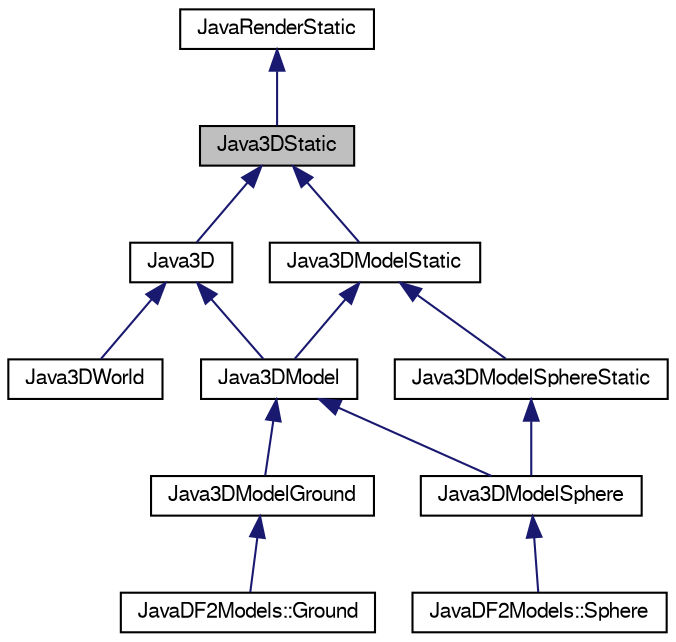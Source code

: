 digraph G
{
  bgcolor="transparent";
  edge [fontname="FreeSans",fontsize=10,labelfontname="FreeSans",labelfontsize=10];
  node [fontname="FreeSans",fontsize=10,shape=record];
  Node1 [label="Java3DStatic",height=0.2,width=0.4,color="black", fillcolor="grey75", style="filled" fontcolor="black"];
  Node2 -> Node1 [dir=back,color="midnightblue",fontsize=10,style="solid",fontname="FreeSans"];
  Node2 [label="JavaRenderStatic",height=0.2,width=0.4,color="black",URL="$class_java_render_static.html",tooltip="レンダインターフェース。"];
  Node1 -> Node3 [dir=back,color="midnightblue",fontsize=10,style="solid",fontname="FreeSans"];
  Node3 [label="Java3D",height=0.2,width=0.4,color="black",URL="$class_java3_d.html",tooltip="3D オブジェクト(空間 Java3DWorld, モデル Java3DModel)の抽象クラス。..."];
  Node3 -> Node4 [dir=back,color="midnightblue",fontsize=10,style="solid",fontname="FreeSans"];
  Node4 [label="Java3DModel",height=0.2,width=0.4,color="black",URL="$class_java3_d_model.html",tooltip="3D モデルの基本クラス。"];
  Node4 -> Node5 [dir=back,color="midnightblue",fontsize=10,style="solid",fontname="FreeSans"];
  Node5 [label="Java3DModelGround",height=0.2,width=0.4,color="black",URL="$class_java3_d_model_ground.html",tooltip="地形モデルの基本クラス。"];
  Node5 -> Node6 [dir=back,color="midnightblue",fontsize=10,style="solid",fontname="FreeSans"];
  Node6 [label="JavaDF2Models::Ground",height=0.2,width=0.4,color="black",URL="$class_java_d_f2_models_1_1_ground.html",tooltip="地形モデル。"];
  Node4 -> Node7 [dir=back,color="midnightblue",fontsize=10,style="solid",fontname="FreeSans"];
  Node7 [label="Java3DModelSphere",height=0.2,width=0.4,color="black",URL="$class_java3_d_model_sphere.html",tooltip="球体モデルの基本クラス。"];
  Node7 -> Node8 [dir=back,color="midnightblue",fontsize=10,style="solid",fontname="FreeSans"];
  Node8 [label="JavaDF2Models::Sphere",height=0.2,width=0.4,color="black",URL="$class_java_d_f2_models_1_1_sphere.html",tooltip="球体モデル。"];
  Node3 -> Node9 [dir=back,color="midnightblue",fontsize=10,style="solid",fontname="FreeSans"];
  Node9 [label="Java3DWorld",height=0.2,width=0.4,color="black",URL="$class_java3_d_world.html",tooltip="3D 空間の基本クラス。"];
  Node1 -> Node10 [dir=back,color="midnightblue",fontsize=10,style="solid",fontname="FreeSans"];
  Node10 [label="Java3DModelStatic",height=0.2,width=0.4,color="black",URL="$class_java3_d_model_static.html",tooltip="3D モデルの基本クラス。"];
  Node10 -> Node4 [dir=back,color="midnightblue",fontsize=10,style="solid",fontname="FreeSans"];
  Node10 -> Node11 [dir=back,color="midnightblue",fontsize=10,style="solid",fontname="FreeSans"];
  Node11 [label="Java3DModelSphereStatic",height=0.2,width=0.4,color="black",URL="$class_java3_d_model_sphere_static.html",tooltip="球体モデルの基本クラス。"];
  Node11 -> Node7 [dir=back,color="midnightblue",fontsize=10,style="solid",fontname="FreeSans"];
}
